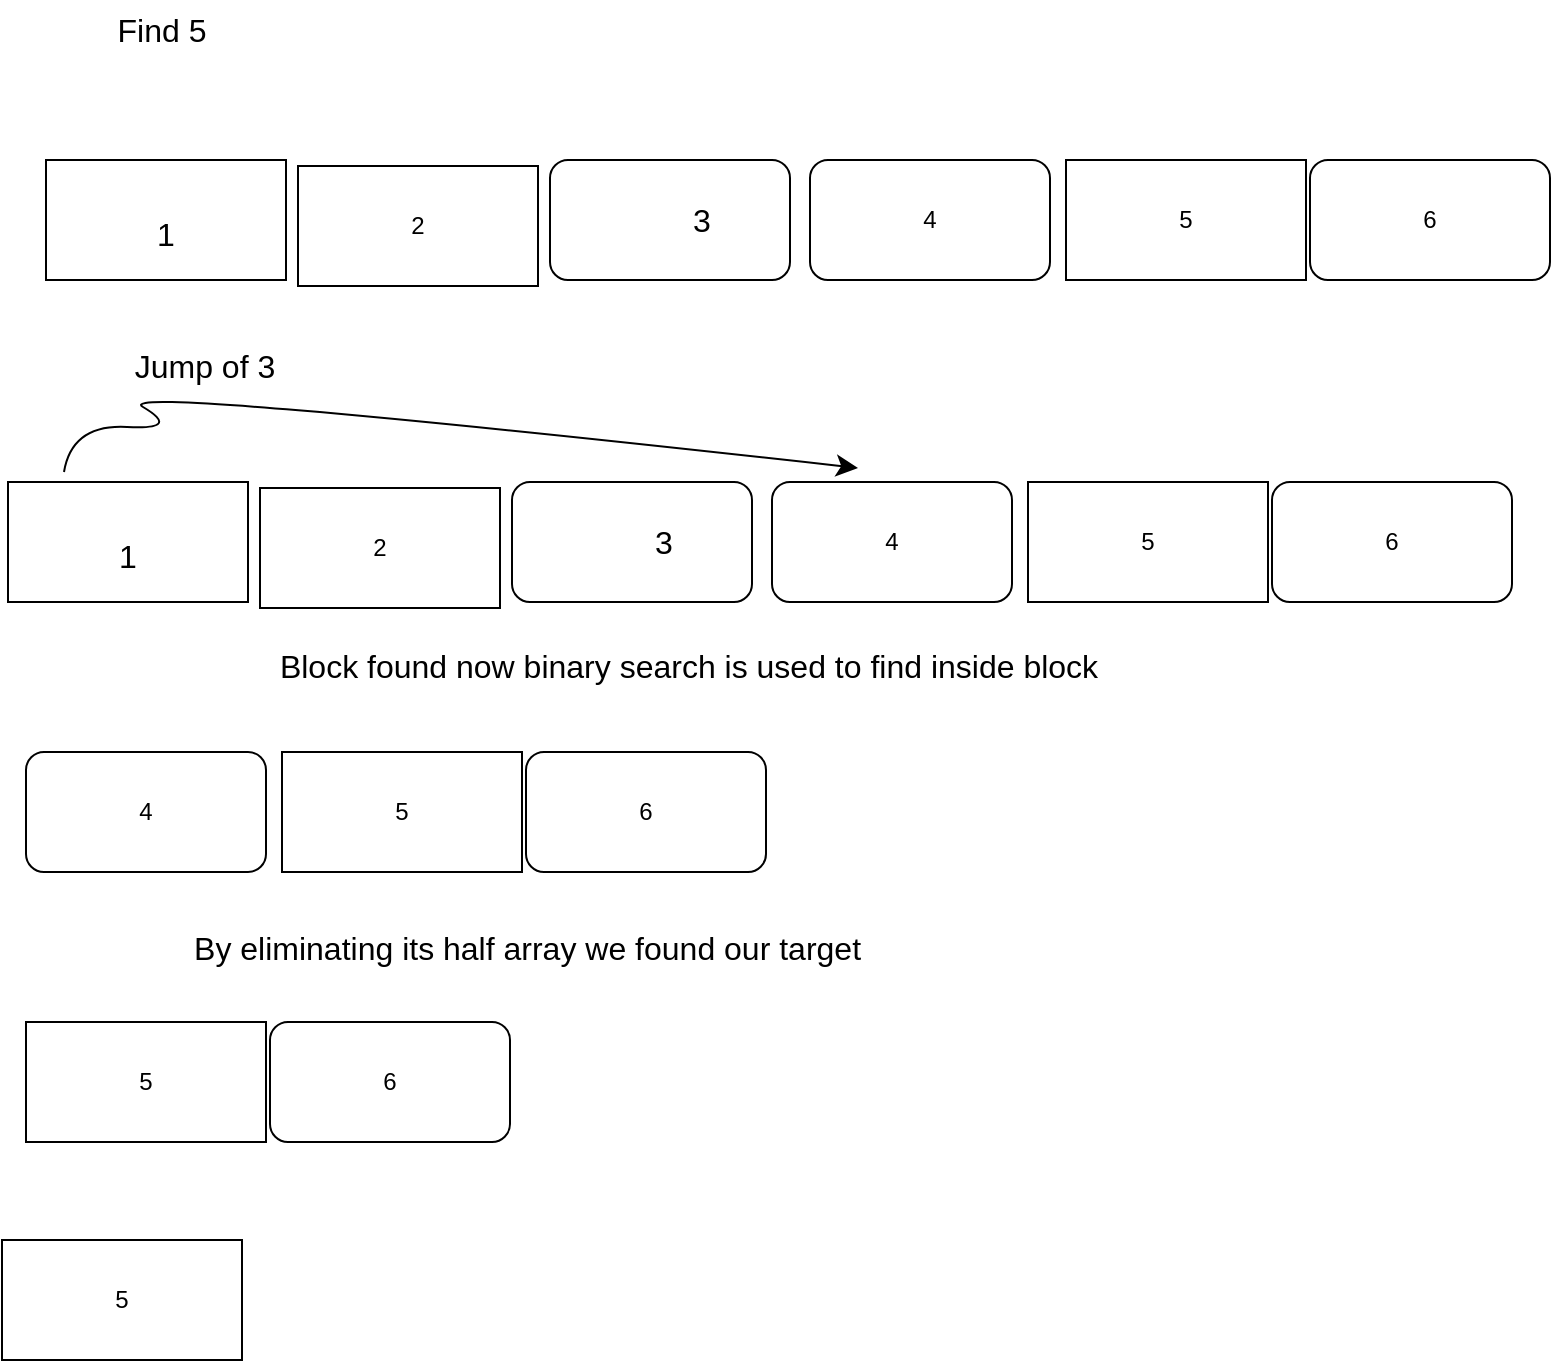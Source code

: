 <mxfile version="24.8.4">
  <diagram name="Page-1" id="NrCJpfxuMmYyC89XqXmt">
    <mxGraphModel dx="2460" dy="870" grid="0" gridSize="10" guides="1" tooltips="1" connect="1" arrows="1" fold="1" page="0" pageScale="1" pageWidth="850" pageHeight="1100" math="0" shadow="0">
      <root>
        <mxCell id="0" />
        <mxCell id="1" parent="0" />
        <mxCell id="WWvhdYle3YNvxs-en4D2-1" value="" style="rounded=1;whiteSpace=wrap;html=1;" vertex="1" parent="1">
          <mxGeometry x="140" y="170" width="120" height="60" as="geometry" />
        </mxCell>
        <mxCell id="WWvhdYle3YNvxs-en4D2-2" value="6" style="rounded=1;whiteSpace=wrap;html=1;" vertex="1" parent="1">
          <mxGeometry x="520" y="170" width="120" height="60" as="geometry" />
        </mxCell>
        <mxCell id="WWvhdYle3YNvxs-en4D2-3" value="5" style="rounded=0;whiteSpace=wrap;html=1;" vertex="1" parent="1">
          <mxGeometry x="398" y="170" width="120" height="60" as="geometry" />
        </mxCell>
        <mxCell id="WWvhdYle3YNvxs-en4D2-4" value="2" style="rounded=0;whiteSpace=wrap;html=1;" vertex="1" parent="1">
          <mxGeometry x="14" y="173" width="120" height="60" as="geometry" />
        </mxCell>
        <mxCell id="WWvhdYle3YNvxs-en4D2-5" value="4" style="rounded=1;whiteSpace=wrap;html=1;" vertex="1" parent="1">
          <mxGeometry x="270" y="170" width="120" height="60" as="geometry" />
        </mxCell>
        <mxCell id="WWvhdYle3YNvxs-en4D2-6" value="&lt;br&gt;&lt;span style=&quot;font-size: 16px;&quot;&gt;1&lt;/span&gt;" style="rounded=0;whiteSpace=wrap;html=1;" vertex="1" parent="1">
          <mxGeometry x="-112" y="170" width="120" height="60" as="geometry" />
        </mxCell>
        <mxCell id="WWvhdYle3YNvxs-en4D2-7" value="3" style="text;strokeColor=none;fillColor=none;html=1;align=center;verticalAlign=middle;whiteSpace=wrap;rounded=0;fontSize=16;" vertex="1" parent="1">
          <mxGeometry x="186" y="185" width="60" height="30" as="geometry" />
        </mxCell>
        <mxCell id="WWvhdYle3YNvxs-en4D2-8" value="Jump of 3" style="text;strokeColor=none;fillColor=none;html=1;align=center;verticalAlign=middle;whiteSpace=wrap;rounded=0;fontSize=16;" vertex="1" parent="1">
          <mxGeometry x="-82" y="258" width="99" height="30" as="geometry" />
        </mxCell>
        <mxCell id="WWvhdYle3YNvxs-en4D2-10" value="" style="rounded=1;whiteSpace=wrap;html=1;" vertex="1" parent="1">
          <mxGeometry x="121" y="331" width="120" height="60" as="geometry" />
        </mxCell>
        <mxCell id="WWvhdYle3YNvxs-en4D2-11" value="6" style="rounded=1;whiteSpace=wrap;html=1;" vertex="1" parent="1">
          <mxGeometry x="501" y="331" width="120" height="60" as="geometry" />
        </mxCell>
        <mxCell id="WWvhdYle3YNvxs-en4D2-12" value="5" style="rounded=0;whiteSpace=wrap;html=1;" vertex="1" parent="1">
          <mxGeometry x="379" y="331" width="120" height="60" as="geometry" />
        </mxCell>
        <mxCell id="WWvhdYle3YNvxs-en4D2-13" value="2" style="rounded=0;whiteSpace=wrap;html=1;" vertex="1" parent="1">
          <mxGeometry x="-5" y="334" width="120" height="60" as="geometry" />
        </mxCell>
        <mxCell id="WWvhdYle3YNvxs-en4D2-14" value="4" style="rounded=1;whiteSpace=wrap;html=1;" vertex="1" parent="1">
          <mxGeometry x="251" y="331" width="120" height="60" as="geometry" />
        </mxCell>
        <mxCell id="WWvhdYle3YNvxs-en4D2-15" value="&lt;br&gt;&lt;span style=&quot;font-size: 16px;&quot;&gt;1&lt;/span&gt;" style="rounded=0;whiteSpace=wrap;html=1;" vertex="1" parent="1">
          <mxGeometry x="-131" y="331" width="120" height="60" as="geometry" />
        </mxCell>
        <mxCell id="WWvhdYle3YNvxs-en4D2-16" value="3" style="text;strokeColor=none;fillColor=none;html=1;align=center;verticalAlign=middle;whiteSpace=wrap;rounded=0;fontSize=16;" vertex="1" parent="1">
          <mxGeometry x="167" y="346" width="60" height="30" as="geometry" />
        </mxCell>
        <mxCell id="WWvhdYle3YNvxs-en4D2-18" value="" style="curved=1;endArrow=classic;html=1;rounded=0;fontSize=12;startSize=8;endSize=8;" edge="1" parent="1">
          <mxGeometry width="50" height="50" relative="1" as="geometry">
            <mxPoint x="-103" y="326" as="sourcePoint" />
            <mxPoint x="294" y="324" as="targetPoint" />
            <Array as="points">
              <mxPoint x="-99" y="302" />
              <mxPoint x="-44" y="305" />
              <mxPoint x="-83" y="282" />
            </Array>
          </mxGeometry>
        </mxCell>
        <mxCell id="WWvhdYle3YNvxs-en4D2-19" value="Find 5" style="text;strokeColor=none;fillColor=none;html=1;align=center;verticalAlign=middle;whiteSpace=wrap;rounded=0;fontSize=16;" vertex="1" parent="1">
          <mxGeometry x="-84" y="90" width="60" height="30" as="geometry" />
        </mxCell>
        <mxCell id="WWvhdYle3YNvxs-en4D2-23" value="Block found now binary search is used to find inside block" style="text;strokeColor=none;fillColor=none;html=1;align=center;verticalAlign=middle;whiteSpace=wrap;rounded=0;fontSize=16;" vertex="1" parent="1">
          <mxGeometry x="-122" y="408" width="663" height="30" as="geometry" />
        </mxCell>
        <mxCell id="WWvhdYle3YNvxs-en4D2-24" value="6" style="rounded=1;whiteSpace=wrap;html=1;" vertex="1" parent="1">
          <mxGeometry x="128" y="466" width="120" height="60" as="geometry" />
        </mxCell>
        <mxCell id="WWvhdYle3YNvxs-en4D2-25" value="5" style="rounded=0;whiteSpace=wrap;html=1;" vertex="1" parent="1">
          <mxGeometry x="6" y="466" width="120" height="60" as="geometry" />
        </mxCell>
        <mxCell id="WWvhdYle3YNvxs-en4D2-26" value="4" style="rounded=1;whiteSpace=wrap;html=1;" vertex="1" parent="1">
          <mxGeometry x="-122" y="466" width="120" height="60" as="geometry" />
        </mxCell>
        <mxCell id="WWvhdYle3YNvxs-en4D2-27" value="6" style="rounded=1;whiteSpace=wrap;html=1;" vertex="1" parent="1">
          <mxGeometry y="601" width="120" height="60" as="geometry" />
        </mxCell>
        <mxCell id="WWvhdYle3YNvxs-en4D2-28" value="5" style="rounded=0;whiteSpace=wrap;html=1;" vertex="1" parent="1">
          <mxGeometry x="-122" y="601" width="120" height="60" as="geometry" />
        </mxCell>
        <mxCell id="WWvhdYle3YNvxs-en4D2-29" value="5" style="rounded=0;whiteSpace=wrap;html=1;" vertex="1" parent="1">
          <mxGeometry x="-134" y="710" width="120" height="60" as="geometry" />
        </mxCell>
        <mxCell id="WWvhdYle3YNvxs-en4D2-30" value="By eliminating its half array we found our target&amp;nbsp;" style="text;strokeColor=none;fillColor=none;html=1;align=center;verticalAlign=middle;whiteSpace=wrap;rounded=0;fontSize=16;" vertex="1" parent="1">
          <mxGeometry x="-96" y="549" width="454" height="30" as="geometry" />
        </mxCell>
      </root>
    </mxGraphModel>
  </diagram>
</mxfile>
